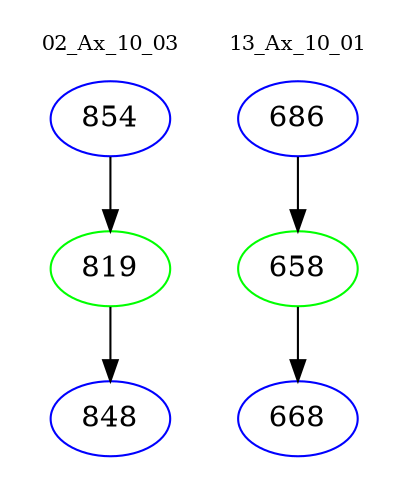 digraph{
subgraph cluster_0 {
color = white
label = "02_Ax_10_03";
fontsize=10;
T0_854 [label="854", color="blue"]
T0_854 -> T0_819 [color="black"]
T0_819 [label="819", color="green"]
T0_819 -> T0_848 [color="black"]
T0_848 [label="848", color="blue"]
}
subgraph cluster_1 {
color = white
label = "13_Ax_10_01";
fontsize=10;
T1_686 [label="686", color="blue"]
T1_686 -> T1_658 [color="black"]
T1_658 [label="658", color="green"]
T1_658 -> T1_668 [color="black"]
T1_668 [label="668", color="blue"]
}
}
